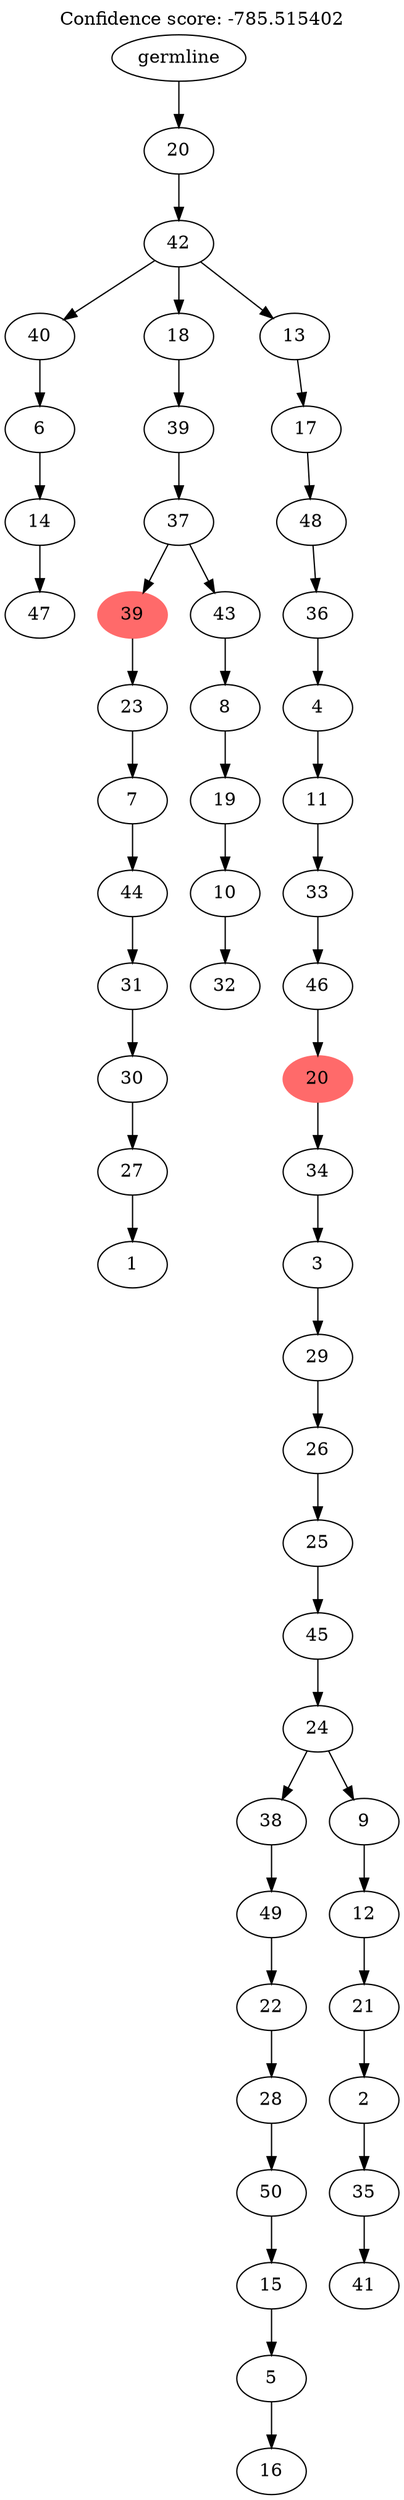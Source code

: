 digraph g {
	"51" -> "52";
	"52" [label="47"];
	"50" -> "51";
	"51" [label="14"];
	"49" -> "50";
	"50" [label="6"];
	"47" -> "48";
	"48" [label="1"];
	"46" -> "47";
	"47" [label="27"];
	"45" -> "46";
	"46" [label="30"];
	"44" -> "45";
	"45" [label="31"];
	"43" -> "44";
	"44" [label="44"];
	"42" -> "43";
	"43" [label="7"];
	"41" -> "42";
	"42" [label="23"];
	"39" -> "40";
	"40" [label="32"];
	"38" -> "39";
	"39" [label="10"];
	"37" -> "38";
	"38" [label="19"];
	"36" -> "37";
	"37" [label="8"];
	"35" -> "36";
	"36" [label="43"];
	"35" -> "41";
	"41" [color=indianred1, style=filled, label="39"];
	"34" -> "35";
	"35" [label="37"];
	"33" -> "34";
	"34" [label="39"];
	"31" -> "32";
	"32" [label="16"];
	"30" -> "31";
	"31" [label="5"];
	"29" -> "30";
	"30" [label="15"];
	"28" -> "29";
	"29" [label="50"];
	"27" -> "28";
	"28" [label="28"];
	"26" -> "27";
	"27" [label="22"];
	"25" -> "26";
	"26" [label="49"];
	"23" -> "24";
	"24" [label="41"];
	"22" -> "23";
	"23" [label="35"];
	"21" -> "22";
	"22" [label="2"];
	"20" -> "21";
	"21" [label="21"];
	"19" -> "20";
	"20" [label="12"];
	"18" -> "19";
	"19" [label="9"];
	"18" -> "25";
	"25" [label="38"];
	"17" -> "18";
	"18" [label="24"];
	"16" -> "17";
	"17" [label="45"];
	"15" -> "16";
	"16" [label="25"];
	"14" -> "15";
	"15" [label="26"];
	"13" -> "14";
	"14" [label="29"];
	"12" -> "13";
	"13" [label="3"];
	"11" -> "12";
	"12" [label="34"];
	"10" -> "11";
	"11" [color=indianred1, style=filled, label="20"];
	"9" -> "10";
	"10" [label="46"];
	"8" -> "9";
	"9" [label="33"];
	"7" -> "8";
	"8" [label="11"];
	"6" -> "7";
	"7" [label="4"];
	"5" -> "6";
	"6" [label="36"];
	"4" -> "5";
	"5" [label="48"];
	"3" -> "4";
	"4" [label="17"];
	"2" -> "3";
	"3" [label="13"];
	"2" -> "33";
	"33" [label="18"];
	"2" -> "49";
	"49" [label="40"];
	"1" -> "2";
	"2" [label="42"];
	"0" -> "1";
	"1" [label="20"];
	"0" [label="germline"];
	labelloc="t";
	label="Confidence score: -785.515402";
}
